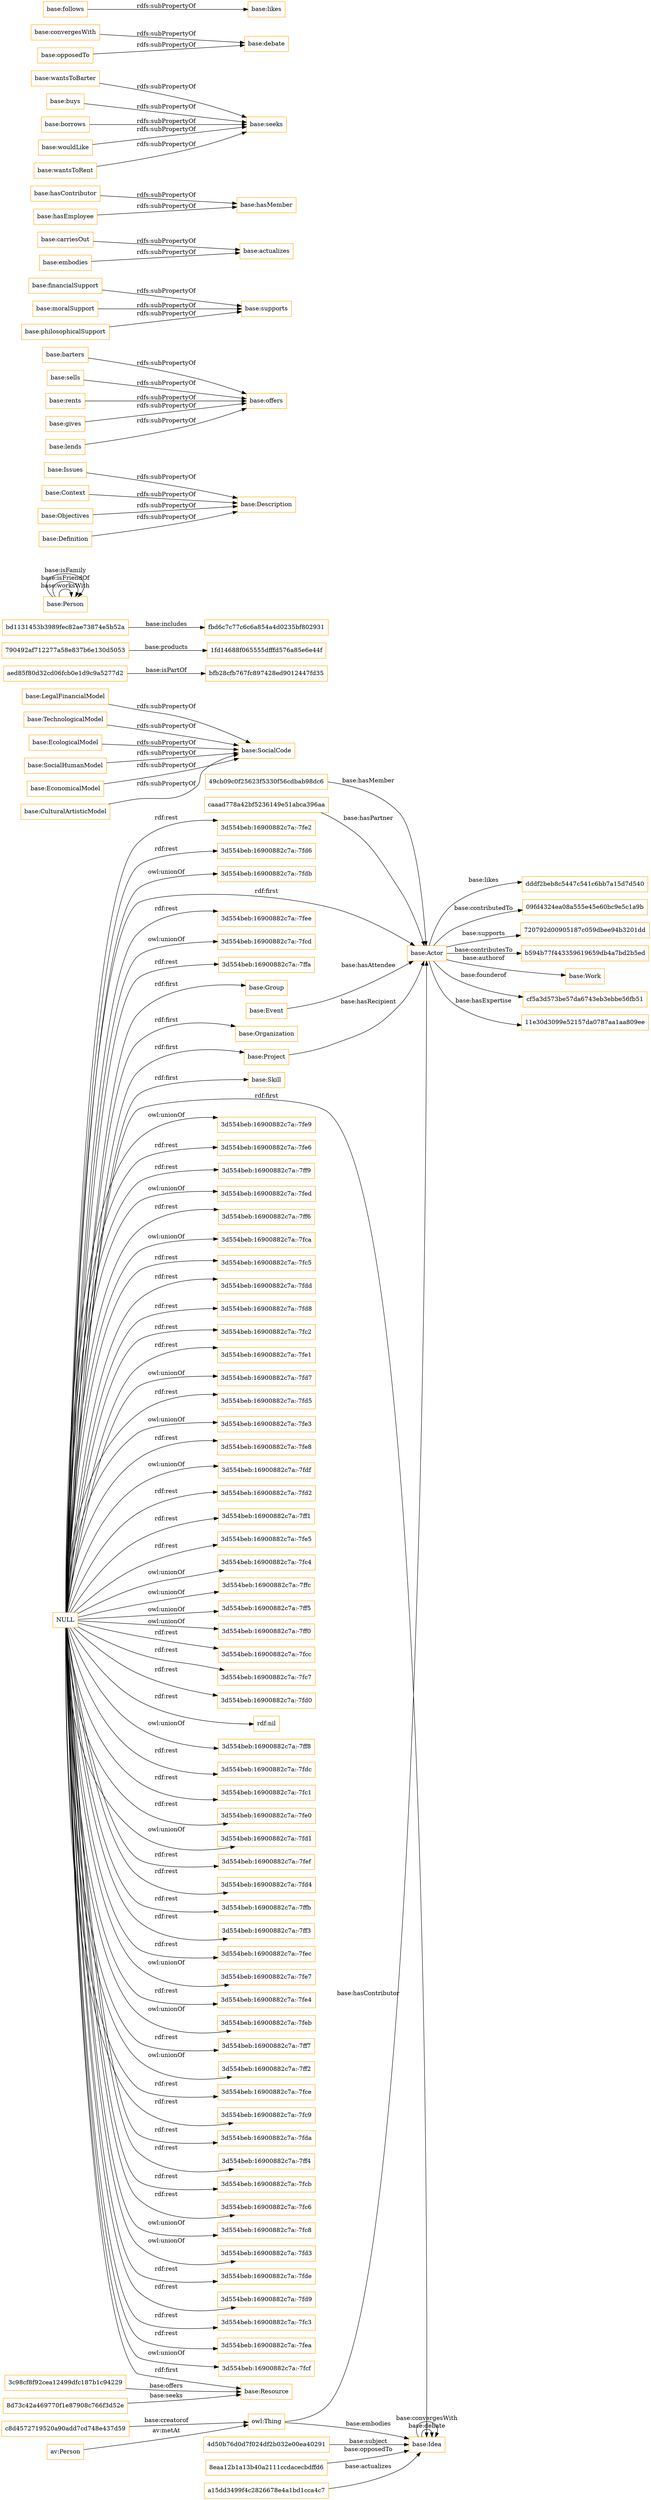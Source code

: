 digraph ar2dtool_diagram { 
rankdir=LR;
size="1501"
node [shape = rectangle, color="orange"]; "dddf2beb8c5447c541c6bb7a15d7d540" "base:Group" "base:Event" "4d50b76d0d7f024df2b032e00ea40291" "base:Organization" "09fd4324ea08a555e45e60bc9e5c1a9b" "8eaa12b1a13b40a2111ccdacecbdffd6" "base:Actor" "base:SocialCode" "49cb09c0f25623f5330f56cdbab98dc6" "a15dd3499f4c2826678e4a1bd1cca4c7" "bfb28cfb767fc897428ed9012447fd35" "3c98cf8f92cea12499dfc187b1c94229" "720792d00905187c059dbee94b3201dd" "b594b77f443359619659db4a7bd2b5ed" "aed85f80d32cd06fcb0e1d9c9a5277d2" "base:Work" "base:Skill" "cf5a3d573be57da6743eb3ebbe56fb51" "8d73c42a469770f1e87908c766f3d52e" "11e30d3099e52157da0787aa1aa809ee" "790492af712277a58e837b6e130d5053" "bd1131453b3989fec82ae73874e5b52a" "1fd14688f065555dfffd576a85e6e44f" "fbd6c7c77c6c6a854a4d0235bf802931" "caaad778a42bf5236149e51abca396aa" "base:Project" "c8d4572719520a90add7cd748e437d59" "base:Person" "base:Resource" "base:Idea" ; /*classes style*/
	"base:Issues" -> "base:Description" [ label = "rdfs:subPropertyOf" ];
	"base:Context" -> "base:Description" [ label = "rdfs:subPropertyOf" ];
	"base:barters" -> "base:offers" [ label = "rdfs:subPropertyOf" ];
	"base:financialSupport" -> "base:supports" [ label = "rdfs:subPropertyOf" ];
	"base:sells" -> "base:offers" [ label = "rdfs:subPropertyOf" ];
	"base:LegalFinancialModel" -> "base:SocialCode" [ label = "rdfs:subPropertyOf" ];
	"base:Objectives" -> "base:Description" [ label = "rdfs:subPropertyOf" ];
	"base:moralSupport" -> "base:supports" [ label = "rdfs:subPropertyOf" ];
	"base:carriesOut" -> "base:actualizes" [ label = "rdfs:subPropertyOf" ];
	"base:hasContributor" -> "base:hasMember" [ label = "rdfs:subPropertyOf" ];
	"base:rents" -> "base:offers" [ label = "rdfs:subPropertyOf" ];
	"base:TechnologicalModel" -> "base:SocialCode" [ label = "rdfs:subPropertyOf" ];
	"base:hasEmployee" -> "base:hasMember" [ label = "rdfs:subPropertyOf" ];
	"base:EcologicalModel" -> "base:SocialCode" [ label = "rdfs:subPropertyOf" ];
	"base:SocialHumanModel" -> "base:SocialCode" [ label = "rdfs:subPropertyOf" ];
	"base:wantsToBarter" -> "base:seeks" [ label = "rdfs:subPropertyOf" ];
	"base:buys" -> "base:seeks" [ label = "rdfs:subPropertyOf" ];
	"base:convergesWith" -> "base:debate" [ label = "rdfs:subPropertyOf" ];
	"NULL" -> "3d554beb:16900882c7a:-7fe9" [ label = "owl:unionOf" ];
	"NULL" -> "base:Resource" [ label = "rdf:first" ];
	"NULL" -> "3d554beb:16900882c7a:-7fe6" [ label = "rdf:rest" ];
	"NULL" -> "3d554beb:16900882c7a:-7ff9" [ label = "rdf:rest" ];
	"NULL" -> "3d554beb:16900882c7a:-7fed" [ label = "owl:unionOf" ];
	"NULL" -> "3d554beb:16900882c7a:-7ff6" [ label = "rdf:rest" ];
	"NULL" -> "3d554beb:16900882c7a:-7fca" [ label = "owl:unionOf" ];
	"NULL" -> "3d554beb:16900882c7a:-7fc5" [ label = "rdf:rest" ];
	"NULL" -> "base:Actor" [ label = "rdf:first" ];
	"NULL" -> "3d554beb:16900882c7a:-7fdd" [ label = "rdf:rest" ];
	"NULL" -> "3d554beb:16900882c7a:-7fd8" [ label = "rdf:rest" ];
	"NULL" -> "3d554beb:16900882c7a:-7fc2" [ label = "rdf:rest" ];
	"NULL" -> "3d554beb:16900882c7a:-7fe1" [ label = "rdf:rest" ];
	"NULL" -> "base:Organization" [ label = "rdf:first" ];
	"NULL" -> "3d554beb:16900882c7a:-7fd7" [ label = "owl:unionOf" ];
	"NULL" -> "3d554beb:16900882c7a:-7fd5" [ label = "rdf:rest" ];
	"NULL" -> "3d554beb:16900882c7a:-7fe3" [ label = "owl:unionOf" ];
	"NULL" -> "3d554beb:16900882c7a:-7fe8" [ label = "rdf:rest" ];
	"NULL" -> "base:Skill" [ label = "rdf:first" ];
	"NULL" -> "3d554beb:16900882c7a:-7fdf" [ label = "owl:unionOf" ];
	"NULL" -> "3d554beb:16900882c7a:-7fd2" [ label = "rdf:rest" ];
	"NULL" -> "3d554beb:16900882c7a:-7ff1" [ label = "rdf:rest" ];
	"NULL" -> "3d554beb:16900882c7a:-7fe5" [ label = "rdf:rest" ];
	"NULL" -> "3d554beb:16900882c7a:-7fc4" [ label = "owl:unionOf" ];
	"NULL" -> "3d554beb:16900882c7a:-7ffc" [ label = "owl:unionOf" ];
	"NULL" -> "3d554beb:16900882c7a:-7ff5" [ label = "owl:unionOf" ];
	"NULL" -> "3d554beb:16900882c7a:-7ff0" [ label = "owl:unionOf" ];
	"NULL" -> "3d554beb:16900882c7a:-7fcc" [ label = "rdf:rest" ];
	"NULL" -> "3d554beb:16900882c7a:-7fc7" [ label = "rdf:rest" ];
	"NULL" -> "3d554beb:16900882c7a:-7fd0" [ label = "rdf:rest" ];
	"NULL" -> "rdf:nil" [ label = "rdf:rest" ];
	"NULL" -> "3d554beb:16900882c7a:-7ff8" [ label = "owl:unionOf" ];
	"NULL" -> "3d554beb:16900882c7a:-7fdc" [ label = "rdf:rest" ];
	"NULL" -> "3d554beb:16900882c7a:-7fc1" [ label = "rdf:rest" ];
	"NULL" -> "3d554beb:16900882c7a:-7fe0" [ label = "rdf:rest" ];
	"NULL" -> "3d554beb:16900882c7a:-7fd1" [ label = "owl:unionOf" ];
	"NULL" -> "3d554beb:16900882c7a:-7fef" [ label = "rdf:rest" ];
	"NULL" -> "3d554beb:16900882c7a:-7fd4" [ label = "rdf:rest" ];
	"NULL" -> "3d554beb:16900882c7a:-7ffb" [ label = "rdf:rest" ];
	"NULL" -> "3d554beb:16900882c7a:-7ff3" [ label = "rdf:rest" ];
	"NULL" -> "3d554beb:16900882c7a:-7fec" [ label = "rdf:rest" ];
	"NULL" -> "3d554beb:16900882c7a:-7fe7" [ label = "owl:unionOf" ];
	"NULL" -> "3d554beb:16900882c7a:-7fe4" [ label = "rdf:rest" ];
	"NULL" -> "3d554beb:16900882c7a:-7feb" [ label = "owl:unionOf" ];
	"NULL" -> "3d554beb:16900882c7a:-7ff7" [ label = "rdf:rest" ];
	"NULL" -> "3d554beb:16900882c7a:-7ff2" [ label = "owl:unionOf" ];
	"NULL" -> "3d554beb:16900882c7a:-7fce" [ label = "rdf:rest" ];
	"NULL" -> "3d554beb:16900882c7a:-7fc9" [ label = "rdf:rest" ];
	"NULL" -> "base:Group" [ label = "rdf:first" ];
	"NULL" -> "3d554beb:16900882c7a:-7fda" [ label = "rdf:rest" ];
	"NULL" -> "3d554beb:16900882c7a:-7ff4" [ label = "rdf:rest" ];
	"NULL" -> "3d554beb:16900882c7a:-7fcb" [ label = "rdf:rest" ];
	"NULL" -> "3d554beb:16900882c7a:-7fc6" [ label = "rdf:rest" ];
	"NULL" -> "3d554beb:16900882c7a:-7fc8" [ label = "owl:unionOf" ];
	"NULL" -> "3d554beb:16900882c7a:-7fd3" [ label = "owl:unionOf" ];
	"NULL" -> "3d554beb:16900882c7a:-7fde" [ label = "rdf:rest" ];
	"NULL" -> "3d554beb:16900882c7a:-7fd9" [ label = "rdf:rest" ];
	"NULL" -> "3d554beb:16900882c7a:-7fc3" [ label = "rdf:rest" ];
	"NULL" -> "3d554beb:16900882c7a:-7fea" [ label = "rdf:rest" ];
	"NULL" -> "3d554beb:16900882c7a:-7fcf" [ label = "owl:unionOf" ];
	"NULL" -> "3d554beb:16900882c7a:-7fe2" [ label = "rdf:rest" ];
	"NULL" -> "3d554beb:16900882c7a:-7fd6" [ label = "rdf:rest" ];
	"NULL" -> "3d554beb:16900882c7a:-7fdb" [ label = "owl:unionOf" ];
	"NULL" -> "base:Idea" [ label = "rdf:first" ];
	"NULL" -> "3d554beb:16900882c7a:-7fee" [ label = "rdf:rest" ];
	"NULL" -> "3d554beb:16900882c7a:-7fcd" [ label = "owl:unionOf" ];
	"NULL" -> "base:Project" [ label = "rdf:first" ];
	"NULL" -> "3d554beb:16900882c7a:-7ffa" [ label = "rdf:rest" ];
	"base:borrows" -> "base:seeks" [ label = "rdfs:subPropertyOf" ];
	"base:gives" -> "base:offers" [ label = "rdfs:subPropertyOf" ];
	"base:follows" -> "base:likes" [ label = "rdfs:subPropertyOf" ];
	"base:lends" -> "base:offers" [ label = "rdfs:subPropertyOf" ];
	"base:wouldLike" -> "base:seeks" [ label = "rdfs:subPropertyOf" ];
	"base:opposedTo" -> "base:debate" [ label = "rdfs:subPropertyOf" ];
	"base:embodies" -> "base:actualizes" [ label = "rdfs:subPropertyOf" ];
	"base:wantsToRent" -> "base:seeks" [ label = "rdfs:subPropertyOf" ];
	"base:EconomicalModel" -> "base:SocialCode" [ label = "rdfs:subPropertyOf" ];
	"base:philosophicalSupport" -> "base:supports" [ label = "rdfs:subPropertyOf" ];
	"base:CulturalArtisticModel" -> "base:SocialCode" [ label = "rdfs:subPropertyOf" ];
	"base:Definition" -> "base:Description" [ label = "rdfs:subPropertyOf" ];
	"owl:Thing" -> "base:Idea" [ label = "base:embodies" ];
	"caaad778a42bf5236149e51abca396aa" -> "base:Actor" [ label = "base:hasPartner" ];
	"base:Actor" -> "dddf2beb8c5447c541c6bb7a15d7d540" [ label = "base:likes" ];
	"base:Idea" -> "base:Idea" [ label = "base:debate" ];
	"base:Actor" -> "b594b77f443359619659db4a7bd2b5ed" [ label = "base:contributesTo" ];
	"base:Event" -> "base:Actor" [ label = "base:hasAttendee" ];
	"c8d4572719520a90add7cd748e437d59" -> "owl:Thing" [ label = "base:creatorof" ];
	"base:Person" -> "base:Person" [ label = "base:worksWith" ];
	"3c98cf8f92cea12499dfc187b1c94229" -> "base:Resource" [ label = "base:offers" ];
	"base:Person" -> "base:Person" [ label = "base:isFriendOf" ];
	"base:Person" -> "base:Person" [ label = "base:isFamily" ];
	"owl:Thing" -> "base:Actor" [ label = "base:hasContributor" ];
	"bd1131453b3989fec82ae73874e5b52a" -> "fbd6c7c77c6c6a854a4d0235bf802931" [ label = "base:includes" ];
	"base:Project" -> "base:Actor" [ label = "base:hasRecipient" ];
	"base:Actor" -> "09fd4324ea08a555e45e60bc9e5c1a9b" [ label = "base:contributedTo" ];
	"av:Person" -> "owl:Thing" [ label = "av:metAt" ];
	"8eaa12b1a13b40a2111ccdacecbdffd6" -> "base:Idea" [ label = "base:opposedTo" ];
	"base:Actor" -> "720792d00905187c059dbee94b3201dd" [ label = "base:supports" ];
	"790492af712277a58e837b6e130d5053" -> "1fd14688f065555dfffd576a85e6e44f" [ label = "base:products" ];
	"49cb09c0f25623f5330f56cdbab98dc6" -> "base:Actor" [ label = "base:hasMember" ];
	"base:Actor" -> "cf5a3d573be57da6743eb3ebbe56fb51" [ label = "base:founderof" ];
	"base:Idea" -> "base:Idea" [ label = "base:convergesWith" ];
	"base:Actor" -> "base:Work" [ label = "base:authorof" ];
	"8d73c42a469770f1e87908c766f3d52e" -> "base:Resource" [ label = "base:seeks" ];
	"aed85f80d32cd06fcb0e1d9c9a5277d2" -> "bfb28cfb767fc897428ed9012447fd35" [ label = "base:isPartOf" ];
	"4d50b76d0d7f024df2b032e00ea40291" -> "base:Idea" [ label = "base:subject" ];
	"a15dd3499f4c2826678e4a1bd1cca4c7" -> "base:Idea" [ label = "base:actualizes" ];
	"base:Actor" -> "11e30d3099e52157da0787aa1aa809ee" [ label = "base:hasExpertise" ];

}
